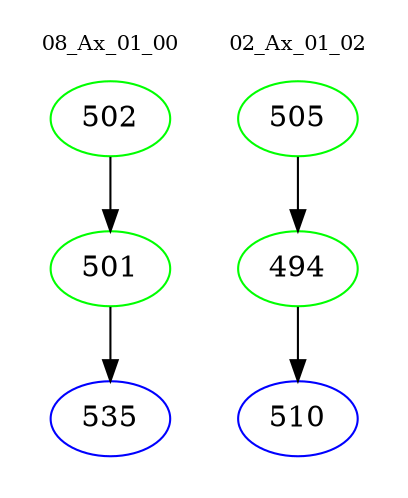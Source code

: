 digraph{
subgraph cluster_0 {
color = white
label = "08_Ax_01_00";
fontsize=10;
T0_502 [label="502", color="green"]
T0_502 -> T0_501 [color="black"]
T0_501 [label="501", color="green"]
T0_501 -> T0_535 [color="black"]
T0_535 [label="535", color="blue"]
}
subgraph cluster_1 {
color = white
label = "02_Ax_01_02";
fontsize=10;
T1_505 [label="505", color="green"]
T1_505 -> T1_494 [color="black"]
T1_494 [label="494", color="green"]
T1_494 -> T1_510 [color="black"]
T1_510 [label="510", color="blue"]
}
}
